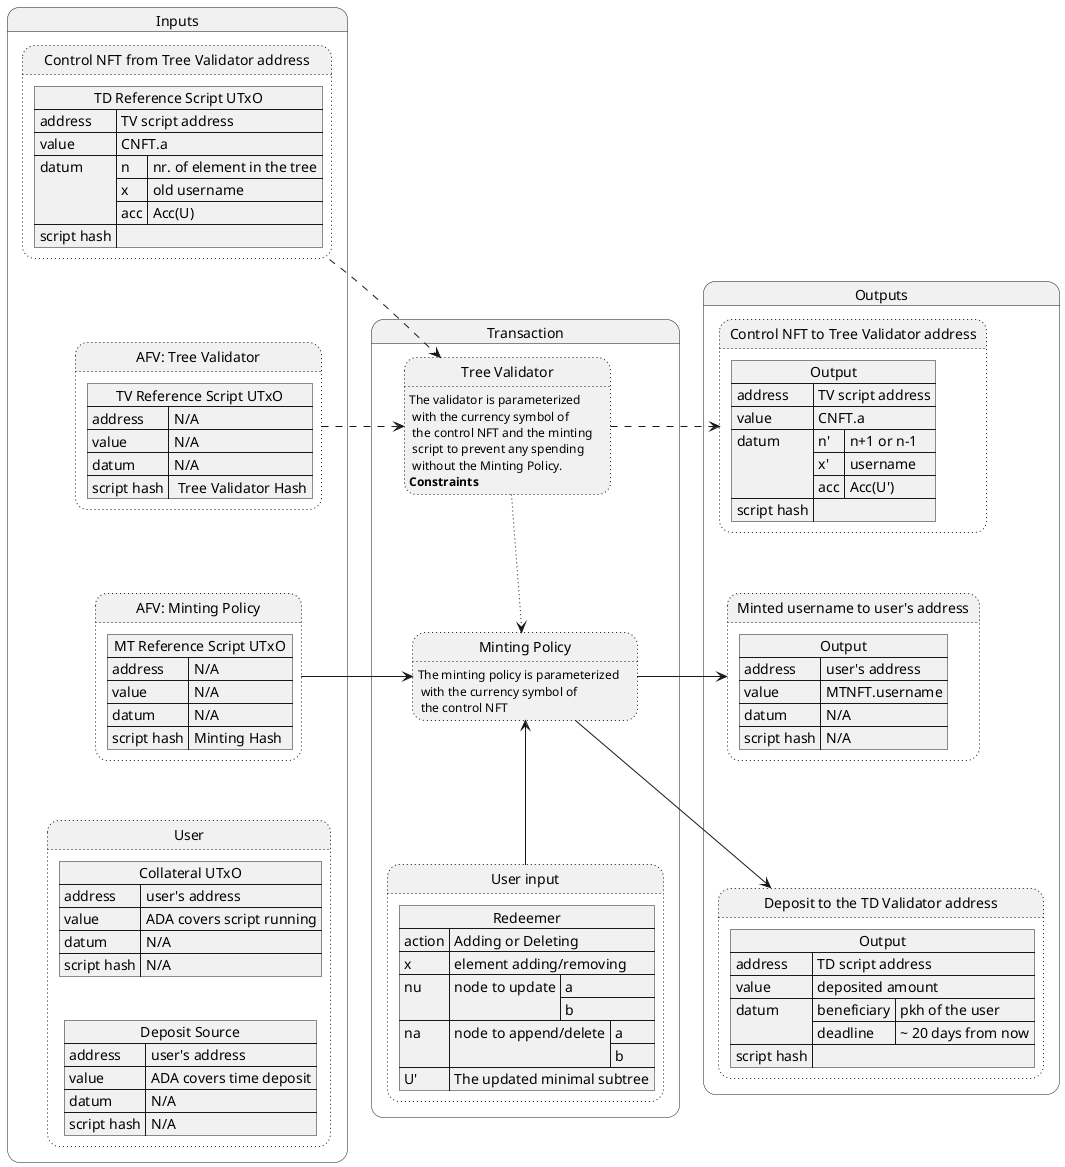 @startuml "@datag minting"
state "Inputs" as stateI {
    state IU as "User" #line.dotted {
        json "Collateral UTxO" as JU1 {
        "address": "user's address",
        "value":"ADA covers script running",
        "datum": "N/A",
        "script hash": "N/A"
        }
        json "Deposit Source" as JU2 {
        "address": "user's address",
        "value":"ADA covers time deposit",
        "datum": "N/A",
        "script hash": "N/A"
        }
    }
    state ITV2 as  "Control NFT from Tree Validator address" #line.dotted {
        json "TD Reference Script UTxO" as JTV2 {
        "address": "TV script address",
        "value":"CNFT.a",
        "datum": {"n":"nr. of element in the tree","x": "old username","acc":"Acc(U)"},
        "script hash": ""
        }
    }    
    state IMP as "AFV: Minting Policy" #line.dotted {
        json "MT Reference Script UTxO" as JMT1 {
        "address": "N/A",
        "value":"N/A",
        "datum": "N/A",
        "script hash": "Minting Hash"
        }
    } 
    state ITV as "AFV: Tree Validator" #line.dotted {
        json "TV Reference Script UTxO" as JTV1 {
        "address": "N/A",
        "value":"N/A",
        "datum": "N/A",
        "script hash": " Tree Validator Hash"
        }
    }
}

state "Transaction" as stateT {

    state TXTV as "Tree Validator" #line.dotted {
    }
    state TXMP as "Minting Policy" #line.dotted {
    }
    state TXR as "User input" #line.dotted {
       json "Redeemer" as UR {
           "action": "Adding or Deleting",
           "x": "element adding/removing",
           "nu":{"node to update": ["a","b"]},
           "na": {"node to append/delete": ["a","b"]},
           "U'": "The updated minimal subtree"
       }
    }
}

state "Outputs" as stateO {
    state OU as "Minted username to user's address" #line.dotted {    
        json "Output" as U2 {
        "address": "user's address",
        "value":"MTNFT.username",
        "datum": "N/A",
        "script hash": "N/A"
        }
    }
    state OTV as "Control NFT to Tree Validator address" #line.dotted{
        json "Output" as TV2 {
        "address": "TV script address",
        "value":"CNFT.a",
        "datum": {"n'":"n+1 or n-1","x'": "username","acc":"Acc(U')"},
        "script hash": ""
        }
    }
    state OTD as "Deposit to the TD Validator address" #line.dotted{
        json "Output" as TD2 {
        "address": "TD script address",
        "value":"deposited amount",
        "datum": {"beneficiary": "pkh of the user","deadline":"~ 20 days from now"},
        "script hash": ""
        }
    }
   

   ' Inputs
   '##################################################
   JU1 -down[hidden]-> JU2

   IMP -up[hidden]-> ITV
   IMP -down[hidden]-> IU

   ITV -up[hidden]-> ITV2

   ITV2 -right[dashed]-> TXTV
   ITV  -right[dashed]-> TXTV
   IMP -right-> TXMP

   TXMP -right-> OU
   TXMP -right-> OTD
   
   ' Transactions
   '##################################################
   TXTV: The validator is parameterized \n with the currency symbol of \n the control NFT and the minting \n script to prevent any spending \n without the Minting Policy.
   TXTV: <b>Constraints</b>
  
   TXTV -down[dotted]-> TXMP

   TXMP: The minting policy is parameterized \n with the currency symbol of \n the control NFT
 

   TXTV -right[dashed]--> OTV
 
   'TXMP -down[hidden]-> TXR
   TXR -up-> TXMP
    
   ' Outputs
   '##################################################
   OU -up[hidden]-> OTV
   OU -down[hidden]-> OTD
   
}
@enduml